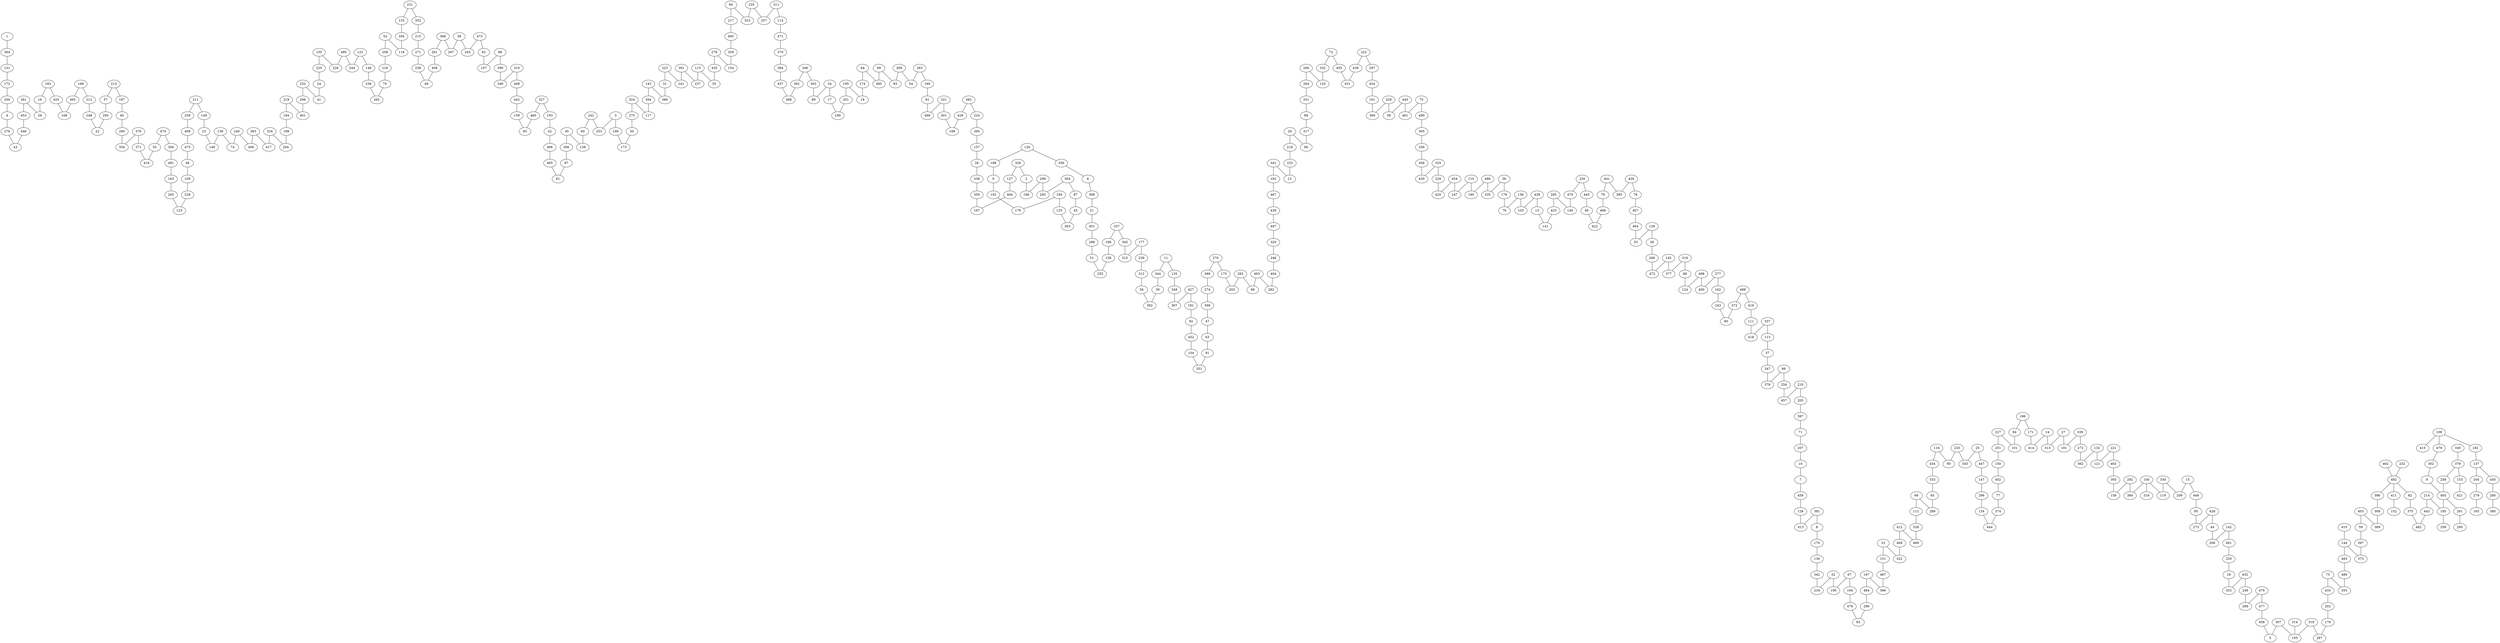 strict graph G {
1;
364;
131;
172;
200;
4;
276;
43;
446;
453;
281;
29;
16;
183;
425;
169;
365;
168;
212;
248;
22;
295;
57;
213;
187;
40;
260;
354;
376;
371;
416;
55;
474;
300;
481;
163;
265;
123;
228;
109;
48;
475;
409;
259;
211;
149;
23;
146;
139;
74;
240;
406;
383;
417;
334;
294;
188;
184;
219;
401;
298;
252;
41;
24;
225;
155;
226;
480;
244;
122;
148;
236;
262;
70;
216;
208;
52;
118;
356;
133;
231;
352;
215;
271;
238;
49;
408;
261;
368;
267;
38;
245;
473;
62;
107;
98;
390;
349;
310;
449;
442;
159;
85;
460;
327;
193;
42;
496;
465;
61;
97;
306;
30;
138;
60;
242;
253;
3;
199;
173;
50;
275;
324;
117;
394;
143;
386;
31;
223;
241;
391;
237;
115;
35;
435;
278;
154;
359;
495;
217;
94;
323;
235;
257;
311;
114;
471;
370;
284;
437;
388;
361;
346;
303;
89;
34;
17;
180;
201;
195;
19;
174;
64;
485;
99;
93;
308;
54;
263;
160;
81;
499;
321;
301;
189;
429;
382;
224;
395;
157;
26;
338;
350;
197;
494;
127;
326;
2;
166;
299;
293;
304;
87;
45;
363;
125;
194;
179;
102;
0;
198;
126;
336;
6;
398;
21;
451;
288;
51;
255;
158;
186;
357;
345;
315;
177;
239;
312;
56;
392;
39;
344;
11;
135;
348;
367;
427;
191;
92;
452;
104;
351;
91;
63;
47;
399;
274;
389;
270;
175;
203;
283;
96;
493;
282;
404;
246;
320;
497;
436;
467;
192;
341;
12;
233;
218;
20;
66;
317;
68;
331;
264;
266;
120;
332;
72;
455;
431;
439;
222;
297;
424;
161;
360;
329;
58;
440;
461;
75;
490;
305;
256;
456;
430;
325;
229;
420;
454;
247;
110;
190;
486;
335;
36;
176;
76;
136;
103;
438;
13;
141;
423;
285;
140;
470;
230;
445;
46;
422;
466;
79;
441;
385;
426;
78;
407;
464;
53;
129;
28;
268;
472;
145;
377;
319;
88;
124;
498;
400;
277;
162;
243;
80;
372;
488;
419;
111;
418;
337;
113;
37;
347;
378;
86;
254;
457;
210;
205;
387;
71;
207;
10;
7;
459;
128;
413;
381;
8;
170;
130;
342;
234;
32;
106;
67;
164;
478;
83;
286;
484;
167;
366;
487;
151;
33;
322;
468;
412;
469;
328;
112;
69;
289;
65;
333;
434;
116;
90;
220;
343;
25;
447;
147;
296;
134;
444;
374;
77;
402;
150;
251;
227;
101;
84;
196;
171;
414;
14;
313;
27;
181;
339;
272;
362;
132;
121;
221;
463;
393;
156;
292;
384;
100;
119;
330;
209;
15;
448;
95;
273;
428;
44;
206;
142;
491;
250;
18;
353;
432;
249;
269;
476;
477;
458;
5;
307;
105;
318;
287;
178;
202;
433;
73;
355;
489;
483;
144;
373;
397;
59;
403;
369;
309;
396;
492;
462;
82;
375;
482;
443;
214;
185;
358;
405;
291;
290;
258;
379;
153;
421;
340;
9;
302;
479;
108;
182;
137;
204;
279;
165;
450;
280;
380;
415;
232;
411;
152;
410;
314;
316;
475 -- 48;
228 -- 123;
23 -- 146;
471 -- 370;
127 -- 494;
201 -- 180;
177 -- 315;
357 -- 186;
270 -- 175;
494 -- 197;
158 -- 255;
285 -- 140;
325 -- 229;
39 -- 392;
220 -- 90;
339 -- 181;
428 -- 273;
128 -- 413;
86 -- 254;
428 -- 44;
382 -- 224;
207 -- 10;
230 -- 445;
337 -- 418;
204 -- 279;
33 -- 322;
113 -- 37;
258 -- 405;
84 -- 101;
243 -- 80;
460 -- 85;
252 -- 41;
131 -- 172;
159 -- 85;
352 -- 215;
172 -- 200;
317 -- 66;
427 -- 191;
470 -- 140;
395 -- 157;
30 -- 138;
449 -- 442;
481 -- 163;
278 -- 154;
129 -- 53;
277 -- 400;
459 -- 128;
220 -- 343;
75 -- 490;
198 -- 0;
185 -- 358;
432 -- 353;
59 -- 397;
214 -- 185;
202 -- 178;
328 -- 469;
405 -- 185;
230 -- 470;
219 -- 184;
345 -- 315;
199 -- 173;
394 -- 117;
217 -- 495;
6 -- 398;
391 -- 241;
98 -- 107;
274 -- 399;
288 -- 51;
168 -- 365;
183 -- 16;
376 -- 354;
474 -- 300;
50 -- 173;
456 -- 430;
440 -- 58;
33 -- 151;
412 -- 469;
196 -- 171;
292 -- 156;
108 -- 182;
129 -- 28;
489 -- 355;
318 -- 105;
307 -- 105;
178 -- 287;
396 -- 309;
64 -- 174;
99 -- 485;
440 -- 461;
336 -- 6;
338 -- 350;
324 -- 117;
425 -- 169;
139 -- 74;
102 -- 179;
94 -- 323;
51 -- 255;
110 -- 247;
426 -- 78;
319 -- 377;
145 -- 472;
381 -- 413;
318 -- 287;
231 -- 352;
407 -- 464;
305 -- 256;
398 -- 21;
75 -- 461;
319 -- 88;
372 -- 80;
210 -- 205;
419 -- 111;
144 -- 483;
132 -- 121;
14 -- 313;
405 -- 291;
447 -- 147;
490 -- 305;
167 -- 366;
342 -- 234;
492 -- 82;
256 -- 456;
17 -- 180;
484 -- 286;
402 -- 77;
60 -- 138;
446 -- 43;
240 -- 74;
474 -- 55;
346 -- 303;
308 -- 93;
186 -- 158;
451 -- 288;
275 -- 50;
2 -- 166;
390 -- 349;
299 -- 166;
45 -- 363;
38 -- 245;
68 -- 317;
268 -- 472;
67 -- 106;
448 -- 95;
153 -- 421;
285 -- 423;
182 -- 137;
320 -- 246;
450 -- 280;
150 -- 402;
477 -- 458;
491 -- 250;
134 -- 444;
14 -- 414;
73 -- 355;
82 -- 375;
272 -- 362;
464 -- 53;
40 -- 260;
4 -- 276;
16 -- 29;
334 -- 417;
439 -- 431;
213 -- 57;
304 -- 293;
283 -- 203;
261 -- 408;
136 -- 76;
192 -- 467;
157 -- 26;
223 -- 31;
283 -- 96;
326 -- 2;
233 -- 12;
235 -- 323;
341 -- 192;
387 -- 71;
116 -- 434;
116 -- 90;
108 -- 479;
7 -- 459;
321 -- 301;
67 -- 164;
32 -- 106;
170 -- 130;
108 -- 415;
168 -- 212;
368 -- 261;
30 -- 306;
329 -- 58;
208 -- 216;
13 -- 141;
295 -- 22;
327 -- 193;
276 -- 43;
183 -- 425;
264 -- 331;
176 -- 76;
81 -- 499;
126 -- 198;
311 -- 114;
148 -- 236;
130 -- 342;
487 -- 366;
330 -- 119;
15 -- 209;
426 -- 385;
132 -- 362;
65 -- 289;
55 -- 416;
252 -- 298;
194 -- 125;
97 -- 61;
227 -- 251;
410 -- 144;
48 -- 109;
242 -- 253;
25 -- 343;
86 -- 378;
339 -- 272;
486 -- 335;
194 -- 179;
3 -- 199;
72 -- 332;
271 -- 238;
34 -- 17;
310 -- 449;
389 -- 274;
143 -- 386;
324 -- 275;
231 -- 133;
62 -- 107;
187 -- 40;
110 -- 190;
371 -- 416;
248 -- 22;
1 -- 364;
34 -- 89;
301 -- 189;
478 -- 83;
151 -- 487;
88 -- 124;
476 -- 269;
307 -- 5;
191 -- 92;
147 -- 296;
91 -- 351;
291 -- 290;
403 -- 369;
465 -- 61;
135 -- 348;
145 -- 377;
298 -- 401;
409 -- 475;
52 -- 208;
340 -- 379;
284 -- 437;
184 -- 188;
265 -- 123;
122 -- 148;
42 -- 496;
429 -- 189;
47 -- 63;
223 -- 241;
259 -- 409;
3 -- 253;
155 -- 226;
356 -- 118;
246 -- 404;
346 -- 361;
357 -- 345;
20 -- 66;
424 -- 161;
432 -- 249;
463 -- 393;
221 -- 463;
254 -- 457;
498 -- 124;
374 -- 444;
73 -- 433;
347 -- 378;
161 -- 360;
115 -- 237;
308 -- 54;
486 -- 190;
437 -- 388;
278 -- 435;
163 -- 265;
122 -- 244;
365 -- 169;
326 -- 127;
297 -- 424;
473 -- 245;
11 -- 135;
497 -- 320;
111 -- 418;
10 -- 7;
95 -- 273;
277 -- 162;
403 -- 59;
462 -- 492;
368 -- 267;
221 -- 121;
309 -- 369;
69 -- 112;
412 -- 468;
18 -- 353;
112 -- 328;
468 -- 322;
15 -- 448;
397 -- 373;
441 -- 79;
137 -- 450;
133 -- 356;
167 -- 484;
162 -- 243;
480 -- 226;
24 -- 41;
364 -- 131;
149 -- 23;
473 -- 62;
126 -- 336;
57 -- 295;
139 -- 146;
11 -- 344;
239 -- 312;
438 -- 103;
436 -- 497;
218 -- 233;
164 -- 478;
333 -- 65;
427 -- 367;
32 -- 234;
78 -- 407;
8 -- 170;
196 -- 84;
445 -- 46;
483 -- 489;
344 -- 39;
435 -- 35;
232 -- 492;
155 -- 225;
433 -- 202;
280 -- 380;
370 -- 284;
466 -- 422;
104 -- 351;
493 -- 282;
382 -- 429;
332 -- 120;
99 -- 93;
36 -- 176;
304 -- 87;
64 -- 485;
350 -- 197;
72 -- 455;
212 -- 248;
219 -- 401;
115 -- 35;
266 -- 120;
46 -- 422;
69 -- 289;
224 -- 395;
312 -- 56;
125 -- 363;
325 -- 430;
137 -- 204;
334 -- 294;
240 -- 406;
193 -- 42;
299 -- 293;
225 -- 24;
214 -- 443;
331 -- 68;
453 -- 446;
109 -- 228;
143 -- 394;
21 -- 451;
36 -- 335;
195 -- 201;
263 -- 54;
238 -- 49;
408 -- 49;
270 -- 389;
329 -- 360;
160 -- 81;
87 -- 45;
452 -- 104;
114 -- 471;
454 -- 420;
0 -- 102;
28 -- 268;
205 -- 387;
25 -- 447;
227 -- 101;
296 -- 134;
27 -- 313;
458 -- 5;
77 -- 374;
100 -- 384;
279 -- 165;
20 -- 218;
200 -- 4;
493 -- 96;
281 -- 453;
281 -- 29;
188 -- 294;
383 -- 417;
300 -- 481;
211 -- 149;
467 -- 436;
303 -- 89;
454 -- 247;
56 -- 392;
63 -- 91;
250 -- 18;
142 -- 491;
495 -- 359;
391 -- 237;
79 -- 466;
210 -- 457;
393 -- 156;
443 -- 482;
100 -- 119;
434 -- 333;
292 -- 384;
379 -- 258;
488 -- 419;
492 -- 396;
492 -- 411;
442 -- 159;
375 -- 482;
136 -- 103;
263 -- 160;
348 -- 367;
52 -- 118;
213 -- 187;
216 -- 70;
359 -- 154;
98 -- 390;
242 -- 60;
26 -- 338;
175 -- 203;
195 -- 19;
488 -- 372;
310 -- 349;
37 -- 347;
229 -- 420;
423 -- 141;
498 -- 400;
71 -- 207;
337 -- 113;
381 -- 8;
314 -- 105;
286 -- 83;
260 -- 354;
251 -- 150;
100 -- 316;
9 -- 405;
302 -- 9;
383 -- 406;
236 -- 262;
496 -- 465;
479 -- 302;
215 -- 271;
327 -- 460;
438 -- 13;
94 -- 217;
341 -- 12;
38 -- 267;
92 -- 452;
311 -- 257;
399 -- 47;
31 -- 386;
455 -- 431;
266 -- 264;
376 -- 371;
70 -- 262;
361 -- 388;
177 -- 239;
441 -- 385;
171 -- 414;
44 -- 206;
249 -- 269;
476 -- 477;
379 -- 153;
222 -- 439;
480 -- 244;
330 -- 209;
27 -- 181;
321 -- 499;
142 -- 206;
144 -- 373;
411 -- 152;
235 -- 257;
404 -- 282;
174 -- 19;
211 -- 259;
222 -- 297;
306 -- 97;
}
